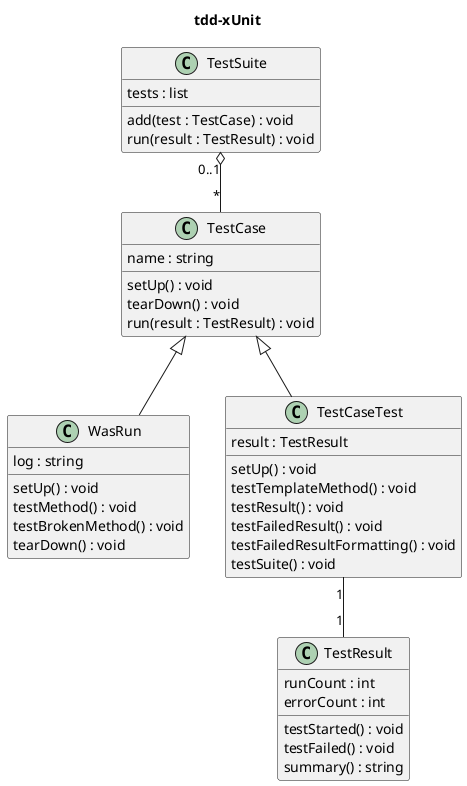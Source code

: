 @startuml
title tdd-xUnit

Class TestSuite {
  tests : list
  add(test : TestCase) : void
  run(result : TestResult) : void
}
Class TestCase {
  name : string
  setUp() : void
  tearDown() : void
  run(result : TestResult) : void
}
Class WasRun {
  log : string
  setUp() : void
  testMethod() : void
  testBrokenMethod() : void
  tearDown() : void
}
Class TestCaseTest {
  result : TestResult
  setUp() : void
  testTemplateMethod() : void
  testResult() : void
  testFailedResult() : void
  testFailedResultFormatting() : void
  testSuite() : void
}
Class TestResult {
  runCount : int
  errorCount : int
  testStarted() : void
  testFailed() : void
  summary() : string
}

TestSuite "0..1" o-- "*" TestCase
TestCase <|-- WasRun
TestCase <|-- TestCaseTest
TestCaseTest "1" -- "1" TestResult

@enduml